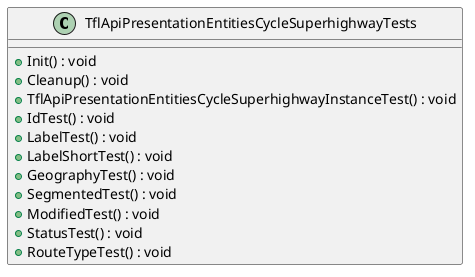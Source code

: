 @startuml
class TflApiPresentationEntitiesCycleSuperhighwayTests {
    + Init() : void
    + Cleanup() : void
    + TflApiPresentationEntitiesCycleSuperhighwayInstanceTest() : void
    + IdTest() : void
    + LabelTest() : void
    + LabelShortTest() : void
    + GeographyTest() : void
    + SegmentedTest() : void
    + ModifiedTest() : void
    + StatusTest() : void
    + RouteTypeTest() : void
}
@enduml
